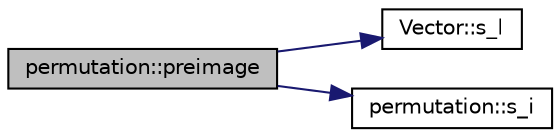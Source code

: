 digraph "permutation::preimage"
{
  edge [fontname="Helvetica",fontsize="10",labelfontname="Helvetica",labelfontsize="10"];
  node [fontname="Helvetica",fontsize="10",shape=record];
  rankdir="LR";
  Node1848 [label="permutation::preimage",height=0.2,width=0.4,color="black", fillcolor="grey75", style="filled", fontcolor="black"];
  Node1848 -> Node1849 [color="midnightblue",fontsize="10",style="solid",fontname="Helvetica"];
  Node1849 [label="Vector::s_l",height=0.2,width=0.4,color="black", fillcolor="white", style="filled",URL="$d5/db2/class_vector.html#ad2dc082288f858d22a528832289e0704"];
  Node1848 -> Node1850 [color="midnightblue",fontsize="10",style="solid",fontname="Helvetica"];
  Node1850 [label="permutation::s_i",height=0.2,width=0.4,color="black", fillcolor="white", style="filled",URL="$d0/d08/classpermutation.html#ab8c74af5111dbf8808da04214b918873"];
}
